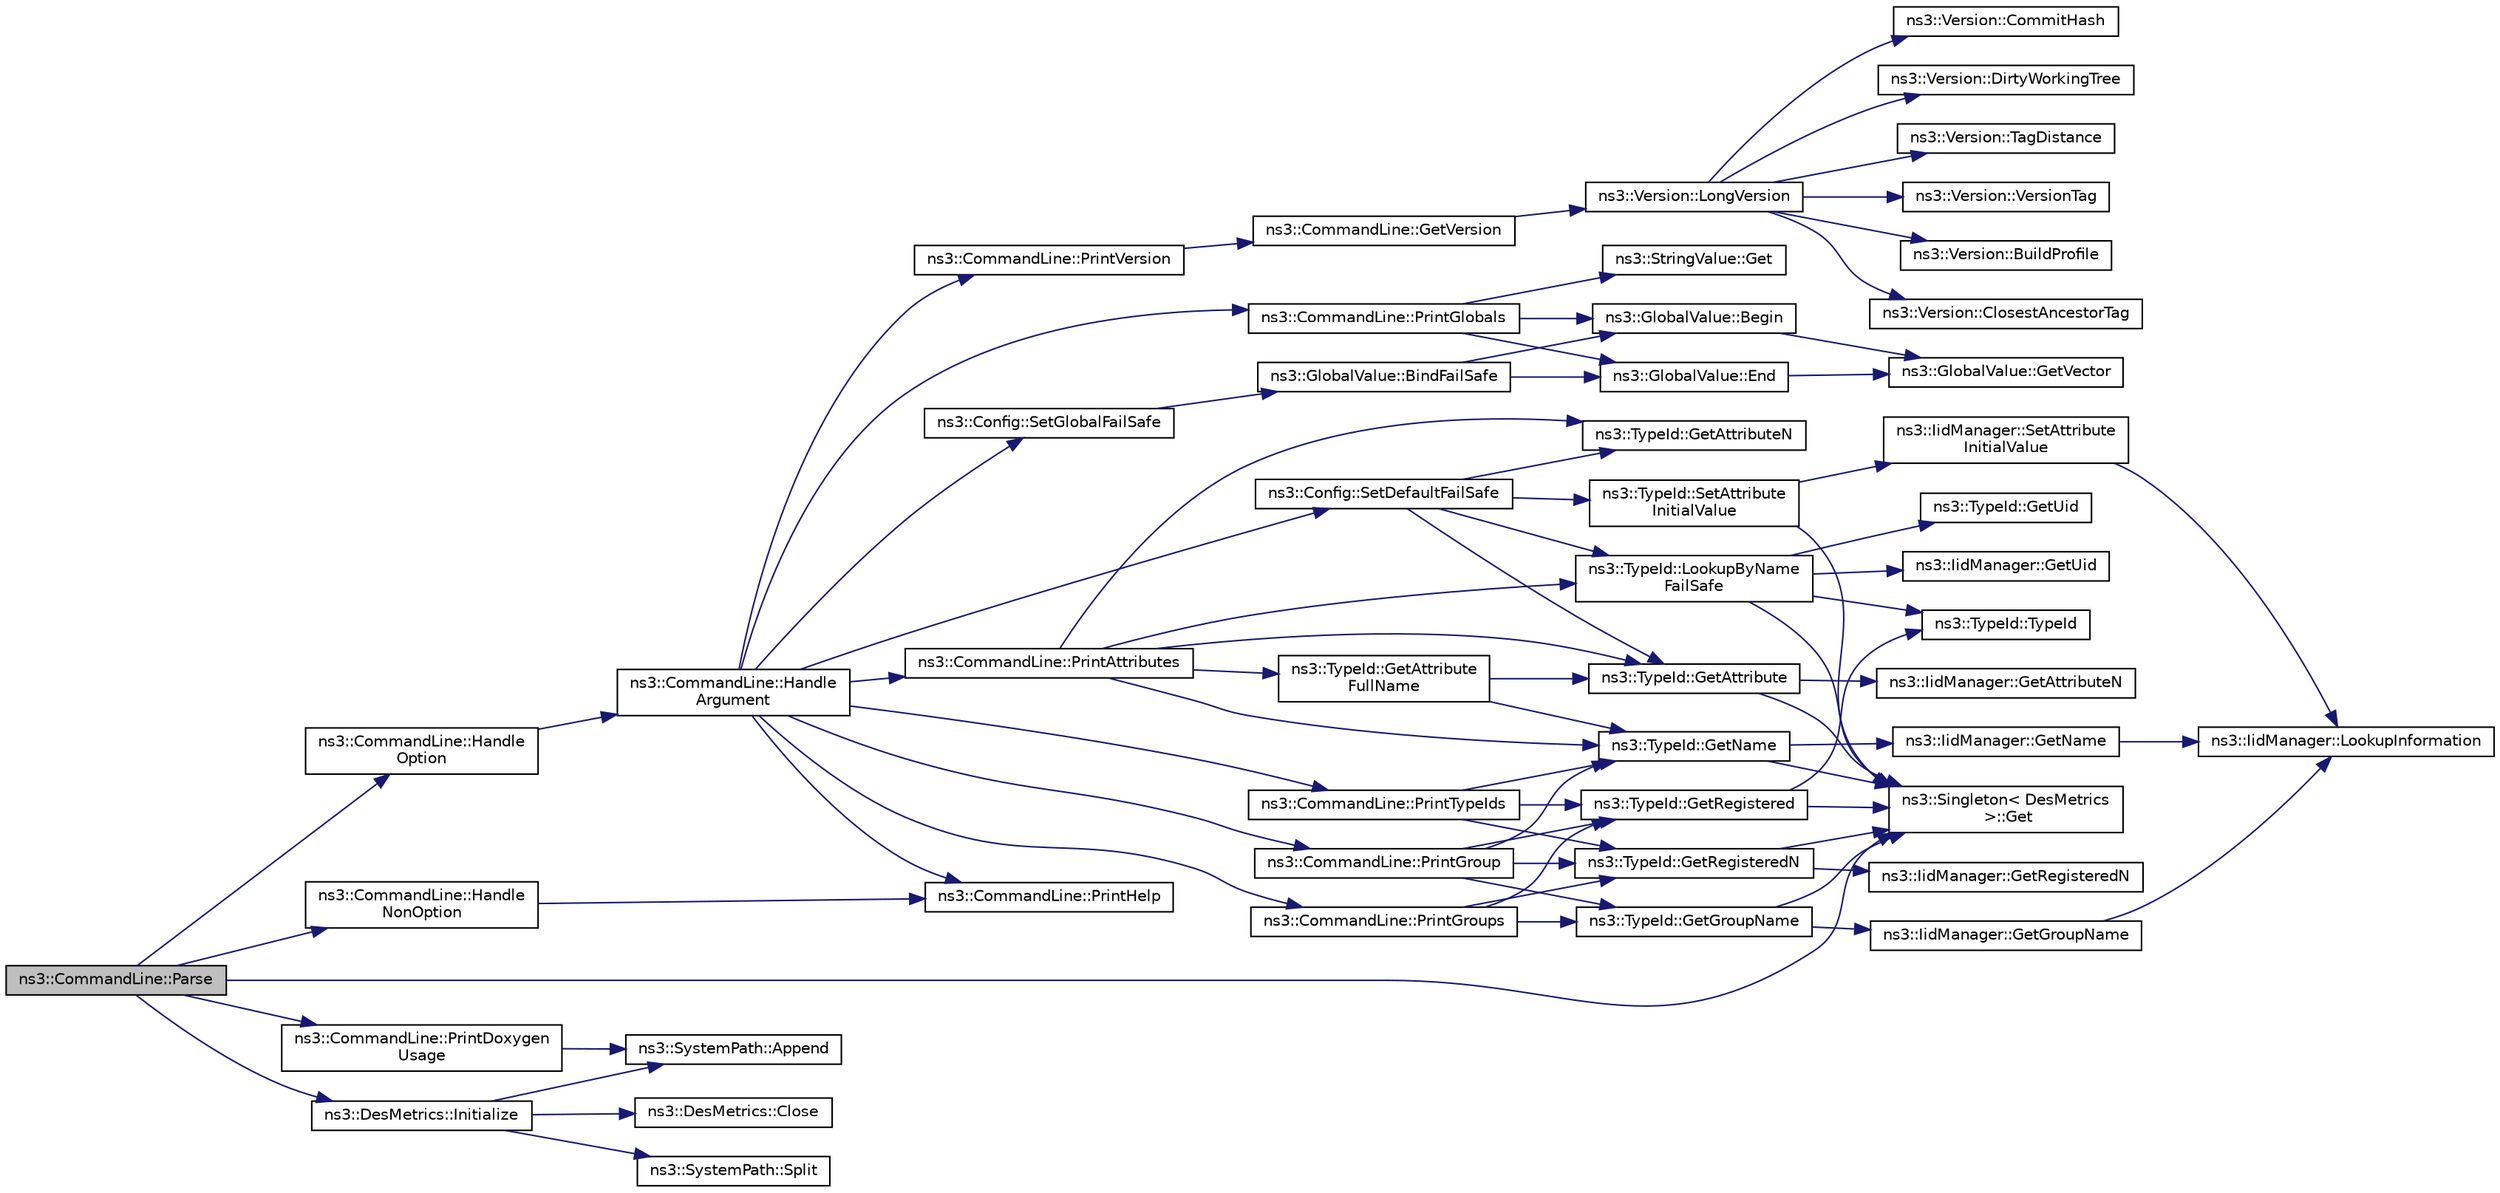digraph "ns3::CommandLine::Parse"
{
 // LATEX_PDF_SIZE
  edge [fontname="Helvetica",fontsize="10",labelfontname="Helvetica",labelfontsize="10"];
  node [fontname="Helvetica",fontsize="10",shape=record];
  rankdir="LR";
  Node1 [label="ns3::CommandLine::Parse",height=0.2,width=0.4,color="black", fillcolor="grey75", style="filled", fontcolor="black",tooltip="Parse the program arguments."];
  Node1 -> Node2 [color="midnightblue",fontsize="10",style="solid",fontname="Helvetica"];
  Node2 [label="ns3::Singleton\< DesMetrics\l \>::Get",height=0.2,width=0.4,color="black", fillcolor="white", style="filled",URL="$classns3_1_1_singleton.html#a80a2cd3c25a27ea72add7a9f7a141ffa",tooltip="Get a pointer to the singleton instance."];
  Node1 -> Node3 [color="midnightblue",fontsize="10",style="solid",fontname="Helvetica"];
  Node3 [label="ns3::CommandLine::Handle\lNonOption",height=0.2,width=0.4,color="black", fillcolor="white", style="filled",URL="$classns3_1_1_command_line.html#a552d1848dc171d1741a6f05180d97ec9",tooltip="Handle a non-option."];
  Node3 -> Node4 [color="midnightblue",fontsize="10",style="solid",fontname="Helvetica"];
  Node4 [label="ns3::CommandLine::PrintHelp",height=0.2,width=0.4,color="black", fillcolor="white", style="filled",URL="$classns3_1_1_command_line.html#ae832e7493d294f2a0c6de2008bc6dd56",tooltip="Print program usage to the desired output stream."];
  Node1 -> Node5 [color="midnightblue",fontsize="10",style="solid",fontname="Helvetica"];
  Node5 [label="ns3::CommandLine::Handle\lOption",height=0.2,width=0.4,color="black", fillcolor="white", style="filled",URL="$classns3_1_1_command_line.html#ab8705cae59cebde344e1b2a8f59f45fc",tooltip="Handle an option in the form param=value."];
  Node5 -> Node6 [color="midnightblue",fontsize="10",style="solid",fontname="Helvetica"];
  Node6 [label="ns3::CommandLine::Handle\lArgument",height=0.2,width=0.4,color="black", fillcolor="white", style="filled",URL="$classns3_1_1_command_line.html#a2aeab054737fb033c45daef519a7c118",tooltip="Match name against the program or general arguments, and dispatch to the appropriate handler."];
  Node6 -> Node7 [color="midnightblue",fontsize="10",style="solid",fontname="Helvetica"];
  Node7 [label="ns3::CommandLine::PrintAttributes",height=0.2,width=0.4,color="black", fillcolor="white", style="filled",URL="$classns3_1_1_command_line.html#acf37895d9990d95ccdba148ce3df5023",tooltip="Handler for --PrintAttributes: print the attributes for a given type."];
  Node7 -> Node8 [color="midnightblue",fontsize="10",style="solid",fontname="Helvetica"];
  Node8 [label="ns3::TypeId::GetAttribute",height=0.2,width=0.4,color="black", fillcolor="white", style="filled",URL="$classns3_1_1_type_id.html#a796434fa73c5e54a9a86f24144d13738",tooltip="Get Attribute information by index."];
  Node8 -> Node2 [color="midnightblue",fontsize="10",style="solid",fontname="Helvetica"];
  Node8 -> Node9 [color="midnightblue",fontsize="10",style="solid",fontname="Helvetica"];
  Node9 [label="ns3::IidManager::GetAttributeN",height=0.2,width=0.4,color="black", fillcolor="white", style="filled",URL="$classns3_1_1_iid_manager.html#a5420e8cc959a9a111eb6f1519583b49b",tooltip="Get the number of attributes."];
  Node7 -> Node10 [color="midnightblue",fontsize="10",style="solid",fontname="Helvetica"];
  Node10 [label="ns3::TypeId::GetAttribute\lFullName",height=0.2,width=0.4,color="black", fillcolor="white", style="filled",URL="$classns3_1_1_type_id.html#a750c20decd8786e40ae504f566345177",tooltip="Get the Attribute name by index."];
  Node10 -> Node8 [color="midnightblue",fontsize="10",style="solid",fontname="Helvetica"];
  Node10 -> Node11 [color="midnightblue",fontsize="10",style="solid",fontname="Helvetica"];
  Node11 [label="ns3::TypeId::GetName",height=0.2,width=0.4,color="black", fillcolor="white", style="filled",URL="$classns3_1_1_type_id.html#abc4965475a579c2afdc668d7a7d58374",tooltip="Get the name."];
  Node11 -> Node2 [color="midnightblue",fontsize="10",style="solid",fontname="Helvetica"];
  Node11 -> Node12 [color="midnightblue",fontsize="10",style="solid",fontname="Helvetica"];
  Node12 [label="ns3::IidManager::GetName",height=0.2,width=0.4,color="black", fillcolor="white", style="filled",URL="$classns3_1_1_iid_manager.html#a6658aaa8120efd885e98addb76a6f1d4",tooltip="Get the name of a type id."];
  Node12 -> Node13 [color="midnightblue",fontsize="10",style="solid",fontname="Helvetica"];
  Node13 [label="ns3::IidManager::LookupInformation",height=0.2,width=0.4,color="black", fillcolor="white", style="filled",URL="$classns3_1_1_iid_manager.html#a84af06b798b21fa700469a3ac5f65f3f",tooltip="Retrieve the information record for a type."];
  Node7 -> Node14 [color="midnightblue",fontsize="10",style="solid",fontname="Helvetica"];
  Node14 [label="ns3::TypeId::GetAttributeN",height=0.2,width=0.4,color="black", fillcolor="white", style="filled",URL="$classns3_1_1_type_id.html#a1245644561332f12386451406295a8d8",tooltip="Get the number of attributes."];
  Node7 -> Node11 [color="midnightblue",fontsize="10",style="solid",fontname="Helvetica"];
  Node7 -> Node15 [color="midnightblue",fontsize="10",style="solid",fontname="Helvetica"];
  Node15 [label="ns3::TypeId::LookupByName\lFailSafe",height=0.2,width=0.4,color="black", fillcolor="white", style="filled",URL="$classns3_1_1_type_id.html#acceab1f57bfe3c3af02130277d409f14",tooltip="Get a TypeId by name."];
  Node15 -> Node16 [color="midnightblue",fontsize="10",style="solid",fontname="Helvetica"];
  Node16 [label="ns3::TypeId::TypeId",height=0.2,width=0.4,color="black", fillcolor="white", style="filled",URL="$classns3_1_1_type_id.html#ab76e26690f1af4f1cffa6a72245e8928",tooltip="Default constructor."];
  Node15 -> Node2 [color="midnightblue",fontsize="10",style="solid",fontname="Helvetica"];
  Node15 -> Node17 [color="midnightblue",fontsize="10",style="solid",fontname="Helvetica"];
  Node17 [label="ns3::IidManager::GetUid",height=0.2,width=0.4,color="black", fillcolor="white", style="filled",URL="$classns3_1_1_iid_manager.html#a57d8582dc3a317229cb74902625c98a0",tooltip="Get a type id by name."];
  Node15 -> Node18 [color="midnightblue",fontsize="10",style="solid",fontname="Helvetica"];
  Node18 [label="ns3::TypeId::GetUid",height=0.2,width=0.4,color="black", fillcolor="white", style="filled",URL="$classns3_1_1_type_id.html#a429535085325d6f926724771446d9047",tooltip="Get the internal id of this TypeId."];
  Node6 -> Node19 [color="midnightblue",fontsize="10",style="solid",fontname="Helvetica"];
  Node19 [label="ns3::CommandLine::PrintGlobals",height=0.2,width=0.4,color="black", fillcolor="white", style="filled",URL="$classns3_1_1_command_line.html#a7f24205a491caca06b8d39a8cb3ff667",tooltip="Handler for --PrintGlobals: print all global variables and values."];
  Node19 -> Node20 [color="midnightblue",fontsize="10",style="solid",fontname="Helvetica"];
  Node20 [label="ns3::GlobalValue::Begin",height=0.2,width=0.4,color="black", fillcolor="white", style="filled",URL="$classns3_1_1_global_value.html#acdeb71b28fe45d98523a2168e8807d83",tooltip="The Begin iterator."];
  Node20 -> Node21 [color="midnightblue",fontsize="10",style="solid",fontname="Helvetica"];
  Node21 [label="ns3::GlobalValue::GetVector",height=0.2,width=0.4,color="black", fillcolor="white", style="filled",URL="$classns3_1_1_global_value.html#a69fde3a69c812df719c42b4e2ebde77e",tooltip="Get the static vector of all GlobalValues."];
  Node19 -> Node22 [color="midnightblue",fontsize="10",style="solid",fontname="Helvetica"];
  Node22 [label="ns3::GlobalValue::End",height=0.2,width=0.4,color="black", fillcolor="white", style="filled",URL="$classns3_1_1_global_value.html#a2488c329999cf507cc7f7aeb173a4a75",tooltip="The End iterator."];
  Node22 -> Node21 [color="midnightblue",fontsize="10",style="solid",fontname="Helvetica"];
  Node19 -> Node23 [color="midnightblue",fontsize="10",style="solid",fontname="Helvetica"];
  Node23 [label="ns3::StringValue::Get",height=0.2,width=0.4,color="black", fillcolor="white", style="filled",URL="$classns3_1_1_string_value.html#a6f208c2778fe1c7882e5cb429b8326ae",tooltip=" "];
  Node6 -> Node24 [color="midnightblue",fontsize="10",style="solid",fontname="Helvetica"];
  Node24 [label="ns3::CommandLine::PrintGroup",height=0.2,width=0.4,color="black", fillcolor="white", style="filled",URL="$classns3_1_1_command_line.html#a5cc51bae70149bc24ed7bd32cf12d430",tooltip="Handler for --PrintGroup: print all types belonging to a given group."];
  Node24 -> Node25 [color="midnightblue",fontsize="10",style="solid",fontname="Helvetica"];
  Node25 [label="ns3::TypeId::GetGroupName",height=0.2,width=0.4,color="black", fillcolor="white", style="filled",URL="$classns3_1_1_type_id.html#a81107943f20ca7c4cfac19bf296d8ab0",tooltip="Get the group name."];
  Node25 -> Node2 [color="midnightblue",fontsize="10",style="solid",fontname="Helvetica"];
  Node25 -> Node26 [color="midnightblue",fontsize="10",style="solid",fontname="Helvetica"];
  Node26 [label="ns3::IidManager::GetGroupName",height=0.2,width=0.4,color="black", fillcolor="white", style="filled",URL="$classns3_1_1_iid_manager.html#a47c8fffff67a31242bd3f0e3947e1c3a",tooltip="Get the group name of a type id."];
  Node26 -> Node13 [color="midnightblue",fontsize="10",style="solid",fontname="Helvetica"];
  Node24 -> Node11 [color="midnightblue",fontsize="10",style="solid",fontname="Helvetica"];
  Node24 -> Node27 [color="midnightblue",fontsize="10",style="solid",fontname="Helvetica"];
  Node27 [label="ns3::TypeId::GetRegistered",height=0.2,width=0.4,color="black", fillcolor="white", style="filled",URL="$classns3_1_1_type_id.html#a8ae1cde65c16fc46c9c8608c73e4c4c6",tooltip="Get a TypeId by index."];
  Node27 -> Node16 [color="midnightblue",fontsize="10",style="solid",fontname="Helvetica"];
  Node27 -> Node2 [color="midnightblue",fontsize="10",style="solid",fontname="Helvetica"];
  Node24 -> Node28 [color="midnightblue",fontsize="10",style="solid",fontname="Helvetica"];
  Node28 [label="ns3::TypeId::GetRegisteredN",height=0.2,width=0.4,color="black", fillcolor="white", style="filled",URL="$classns3_1_1_type_id.html#a417a9eda3c3065a8fa7650d7e06177a0",tooltip="Get the number of registered TypeIds."];
  Node28 -> Node2 [color="midnightblue",fontsize="10",style="solid",fontname="Helvetica"];
  Node28 -> Node29 [color="midnightblue",fontsize="10",style="solid",fontname="Helvetica"];
  Node29 [label="ns3::IidManager::GetRegisteredN",height=0.2,width=0.4,color="black", fillcolor="white", style="filled",URL="$classns3_1_1_iid_manager.html#a146b50d476ac73ff2525c1308f1bdef4",tooltip="Get the total number of type ids."];
  Node6 -> Node30 [color="midnightblue",fontsize="10",style="solid",fontname="Helvetica"];
  Node30 [label="ns3::CommandLine::PrintGroups",height=0.2,width=0.4,color="black", fillcolor="white", style="filled",URL="$classns3_1_1_command_line.html#a1bc3099a0664f0ffa223b3d953fddff3",tooltip="Handler for --PrintGroups: print all TypeId group names."];
  Node30 -> Node25 [color="midnightblue",fontsize="10",style="solid",fontname="Helvetica"];
  Node30 -> Node27 [color="midnightblue",fontsize="10",style="solid",fontname="Helvetica"];
  Node30 -> Node28 [color="midnightblue",fontsize="10",style="solid",fontname="Helvetica"];
  Node6 -> Node4 [color="midnightblue",fontsize="10",style="solid",fontname="Helvetica"];
  Node6 -> Node31 [color="midnightblue",fontsize="10",style="solid",fontname="Helvetica"];
  Node31 [label="ns3::CommandLine::PrintTypeIds",height=0.2,width=0.4,color="black", fillcolor="white", style="filled",URL="$classns3_1_1_command_line.html#a211b4fb0f07de24267ff58687d4defac",tooltip="Handler for --PrintTypeIds: print all TypeId names."];
  Node31 -> Node11 [color="midnightblue",fontsize="10",style="solid",fontname="Helvetica"];
  Node31 -> Node27 [color="midnightblue",fontsize="10",style="solid",fontname="Helvetica"];
  Node31 -> Node28 [color="midnightblue",fontsize="10",style="solid",fontname="Helvetica"];
  Node6 -> Node32 [color="midnightblue",fontsize="10",style="solid",fontname="Helvetica"];
  Node32 [label="ns3::CommandLine::PrintVersion",height=0.2,width=0.4,color="black", fillcolor="white", style="filled",URL="$classns3_1_1_command_line.html#a8bce101742cfd6c6190c11174f4ea8ea",tooltip="Print ns-3 version to the desired output stream."];
  Node32 -> Node33 [color="midnightblue",fontsize="10",style="solid",fontname="Helvetica"];
  Node33 [label="ns3::CommandLine::GetVersion",height=0.2,width=0.4,color="black", fillcolor="white", style="filled",URL="$classns3_1_1_command_line.html#aec2e8aac59f332d16f2a09d74ac7a865",tooltip="Get the program version."];
  Node33 -> Node34 [color="midnightblue",fontsize="10",style="solid",fontname="Helvetica"];
  Node34 [label="ns3::Version::LongVersion",height=0.2,width=0.4,color="black", fillcolor="white", style="filled",URL="$classns3_1_1_version.html#a1ca6c8e49937ca370dfcba7b551fcff5",tooltip="Constructs a string containing all of the build details."];
  Node34 -> Node35 [color="midnightblue",fontsize="10",style="solid",fontname="Helvetica"];
  Node35 [label="ns3::Version::BuildProfile",height=0.2,width=0.4,color="black", fillcolor="white", style="filled",URL="$classns3_1_1_version.html#aa0183895ab1bd82750127c35cbfd4651",tooltip="Indicates the type of build that was performed (debug/release/optimized)."];
  Node34 -> Node36 [color="midnightblue",fontsize="10",style="solid",fontname="Helvetica"];
  Node36 [label="ns3::Version::ClosestAncestorTag",height=0.2,width=0.4,color="black", fillcolor="white", style="filled",URL="$classns3_1_1_version.html#a8b477000b39ded8e28c4620fdc630870",tooltip="Returns the closest tag that is attached to a commit that is an ancestor of the current branch head."];
  Node34 -> Node37 [color="midnightblue",fontsize="10",style="solid",fontname="Helvetica"];
  Node37 [label="ns3::Version::CommitHash",height=0.2,width=0.4,color="black", fillcolor="white", style="filled",URL="$classns3_1_1_version.html#a02228f006fb85801d2074eda8c1e9563",tooltip="Hash of the most recent commit."];
  Node34 -> Node38 [color="midnightblue",fontsize="10",style="solid",fontname="Helvetica"];
  Node38 [label="ns3::Version::DirtyWorkingTree",height=0.2,width=0.4,color="black", fillcolor="white", style="filled",URL="$classns3_1_1_version.html#a1cbf591d89d5d733586209f38dfeb53e",tooltip="Indicates whether there were uncommitted changes during the build."];
  Node34 -> Node39 [color="midnightblue",fontsize="10",style="solid",fontname="Helvetica"];
  Node39 [label="ns3::Version::TagDistance",height=0.2,width=0.4,color="black", fillcolor="white", style="filled",URL="$classns3_1_1_version.html#ad59aef4d060408d1e83f8d36bd108963",tooltip="The number of commits between the current commit and the tag returned by ClosestAncestorTag()."];
  Node34 -> Node40 [color="midnightblue",fontsize="10",style="solid",fontname="Helvetica"];
  Node40 [label="ns3::Version::VersionTag",height=0.2,width=0.4,color="black", fillcolor="white", style="filled",URL="$classns3_1_1_version.html#a4366ba4efce40f3a0394989ec7c58396",tooltip="Returns the ns-3 version tag of the closest ancestor commit."];
  Node6 -> Node41 [color="midnightblue",fontsize="10",style="solid",fontname="Helvetica"];
  Node41 [label="ns3::Config::SetDefaultFailSafe",height=0.2,width=0.4,color="black", fillcolor="white", style="filled",URL="$group__config.html#gaf35c9ecdf51c959f397e973f9335de54",tooltip=" "];
  Node41 -> Node8 [color="midnightblue",fontsize="10",style="solid",fontname="Helvetica"];
  Node41 -> Node14 [color="midnightblue",fontsize="10",style="solid",fontname="Helvetica"];
  Node41 -> Node15 [color="midnightblue",fontsize="10",style="solid",fontname="Helvetica"];
  Node41 -> Node42 [color="midnightblue",fontsize="10",style="solid",fontname="Helvetica"];
  Node42 [label="ns3::TypeId::SetAttribute\lInitialValue",height=0.2,width=0.4,color="black", fillcolor="white", style="filled",URL="$classns3_1_1_type_id.html#a089c146e3e0a805304bee18c976556d7",tooltip="Set the initial value of an Attribute."];
  Node42 -> Node2 [color="midnightblue",fontsize="10",style="solid",fontname="Helvetica"];
  Node42 -> Node43 [color="midnightblue",fontsize="10",style="solid",fontname="Helvetica"];
  Node43 [label="ns3::IidManager::SetAttribute\lInitialValue",height=0.2,width=0.4,color="black", fillcolor="white", style="filled",URL="$classns3_1_1_iid_manager.html#a342b1e699a83fa8f14c7b3cc0409c199",tooltip="Set the initial value of an Attribute."];
  Node43 -> Node13 [color="midnightblue",fontsize="10",style="solid",fontname="Helvetica"];
  Node6 -> Node44 [color="midnightblue",fontsize="10",style="solid",fontname="Helvetica"];
  Node44 [label="ns3::Config::SetGlobalFailSafe",height=0.2,width=0.4,color="black", fillcolor="white", style="filled",URL="$group__config.html#gaccae07399fb761a399558a0a03c52dec",tooltip=" "];
  Node44 -> Node45 [color="midnightblue",fontsize="10",style="solid",fontname="Helvetica"];
  Node45 [label="ns3::GlobalValue::BindFailSafe",height=0.2,width=0.4,color="black", fillcolor="white", style="filled",URL="$classns3_1_1_global_value.html#acda63956e7f662d674b8e3be79783e64",tooltip="Iterate over the set of GlobalValues until a matching name is found and then set its value with Globa..."];
  Node45 -> Node20 [color="midnightblue",fontsize="10",style="solid",fontname="Helvetica"];
  Node45 -> Node22 [color="midnightblue",fontsize="10",style="solid",fontname="Helvetica"];
  Node1 -> Node46 [color="midnightblue",fontsize="10",style="solid",fontname="Helvetica"];
  Node46 [label="ns3::DesMetrics::Initialize",height=0.2,width=0.4,color="black", fillcolor="white", style="filled",URL="$classns3_1_1_des_metrics.html#a924f7d60236b2adf270fdf53e96def09",tooltip="Open the DesMetrics trace file and print the header."];
  Node46 -> Node47 [color="midnightblue",fontsize="10",style="solid",fontname="Helvetica"];
  Node47 [label="ns3::SystemPath::Append",height=0.2,width=0.4,color="black", fillcolor="white", style="filled",URL="$group__systempath.html#gaaa5a530cee42c8eda7e4f4523ef7e1cd",tooltip="Join two file system path elements."];
  Node46 -> Node48 [color="midnightblue",fontsize="10",style="solid",fontname="Helvetica"];
  Node48 [label="ns3::DesMetrics::Close",height=0.2,width=0.4,color="black", fillcolor="white", style="filled",URL="$classns3_1_1_des_metrics.html#a17b52dbb23cd230d64404f57f59029c5",tooltip="Close the output file."];
  Node46 -> Node49 [color="midnightblue",fontsize="10",style="solid",fontname="Helvetica"];
  Node49 [label="ns3::SystemPath::Split",height=0.2,width=0.4,color="black", fillcolor="white", style="filled",URL="$group__systempath.html#ga523072e05da63b63113d1bea840edf1a",tooltip="Split a file system path into directories according to the local path separator."];
  Node1 -> Node50 [color="midnightblue",fontsize="10",style="solid",fontname="Helvetica"];
  Node50 [label="ns3::CommandLine::PrintDoxygen\lUsage",height=0.2,width=0.4,color="black", fillcolor="white", style="filled",URL="$classns3_1_1_command_line.html#af7a4ecdc0dcf02800e60b5609201ef14",tooltip="Append usage message in Doxygen format to the file indicated by the NS_COMMANDLINE_INTROSPECTION envi..."];
  Node50 -> Node47 [color="midnightblue",fontsize="10",style="solid",fontname="Helvetica"];
}
